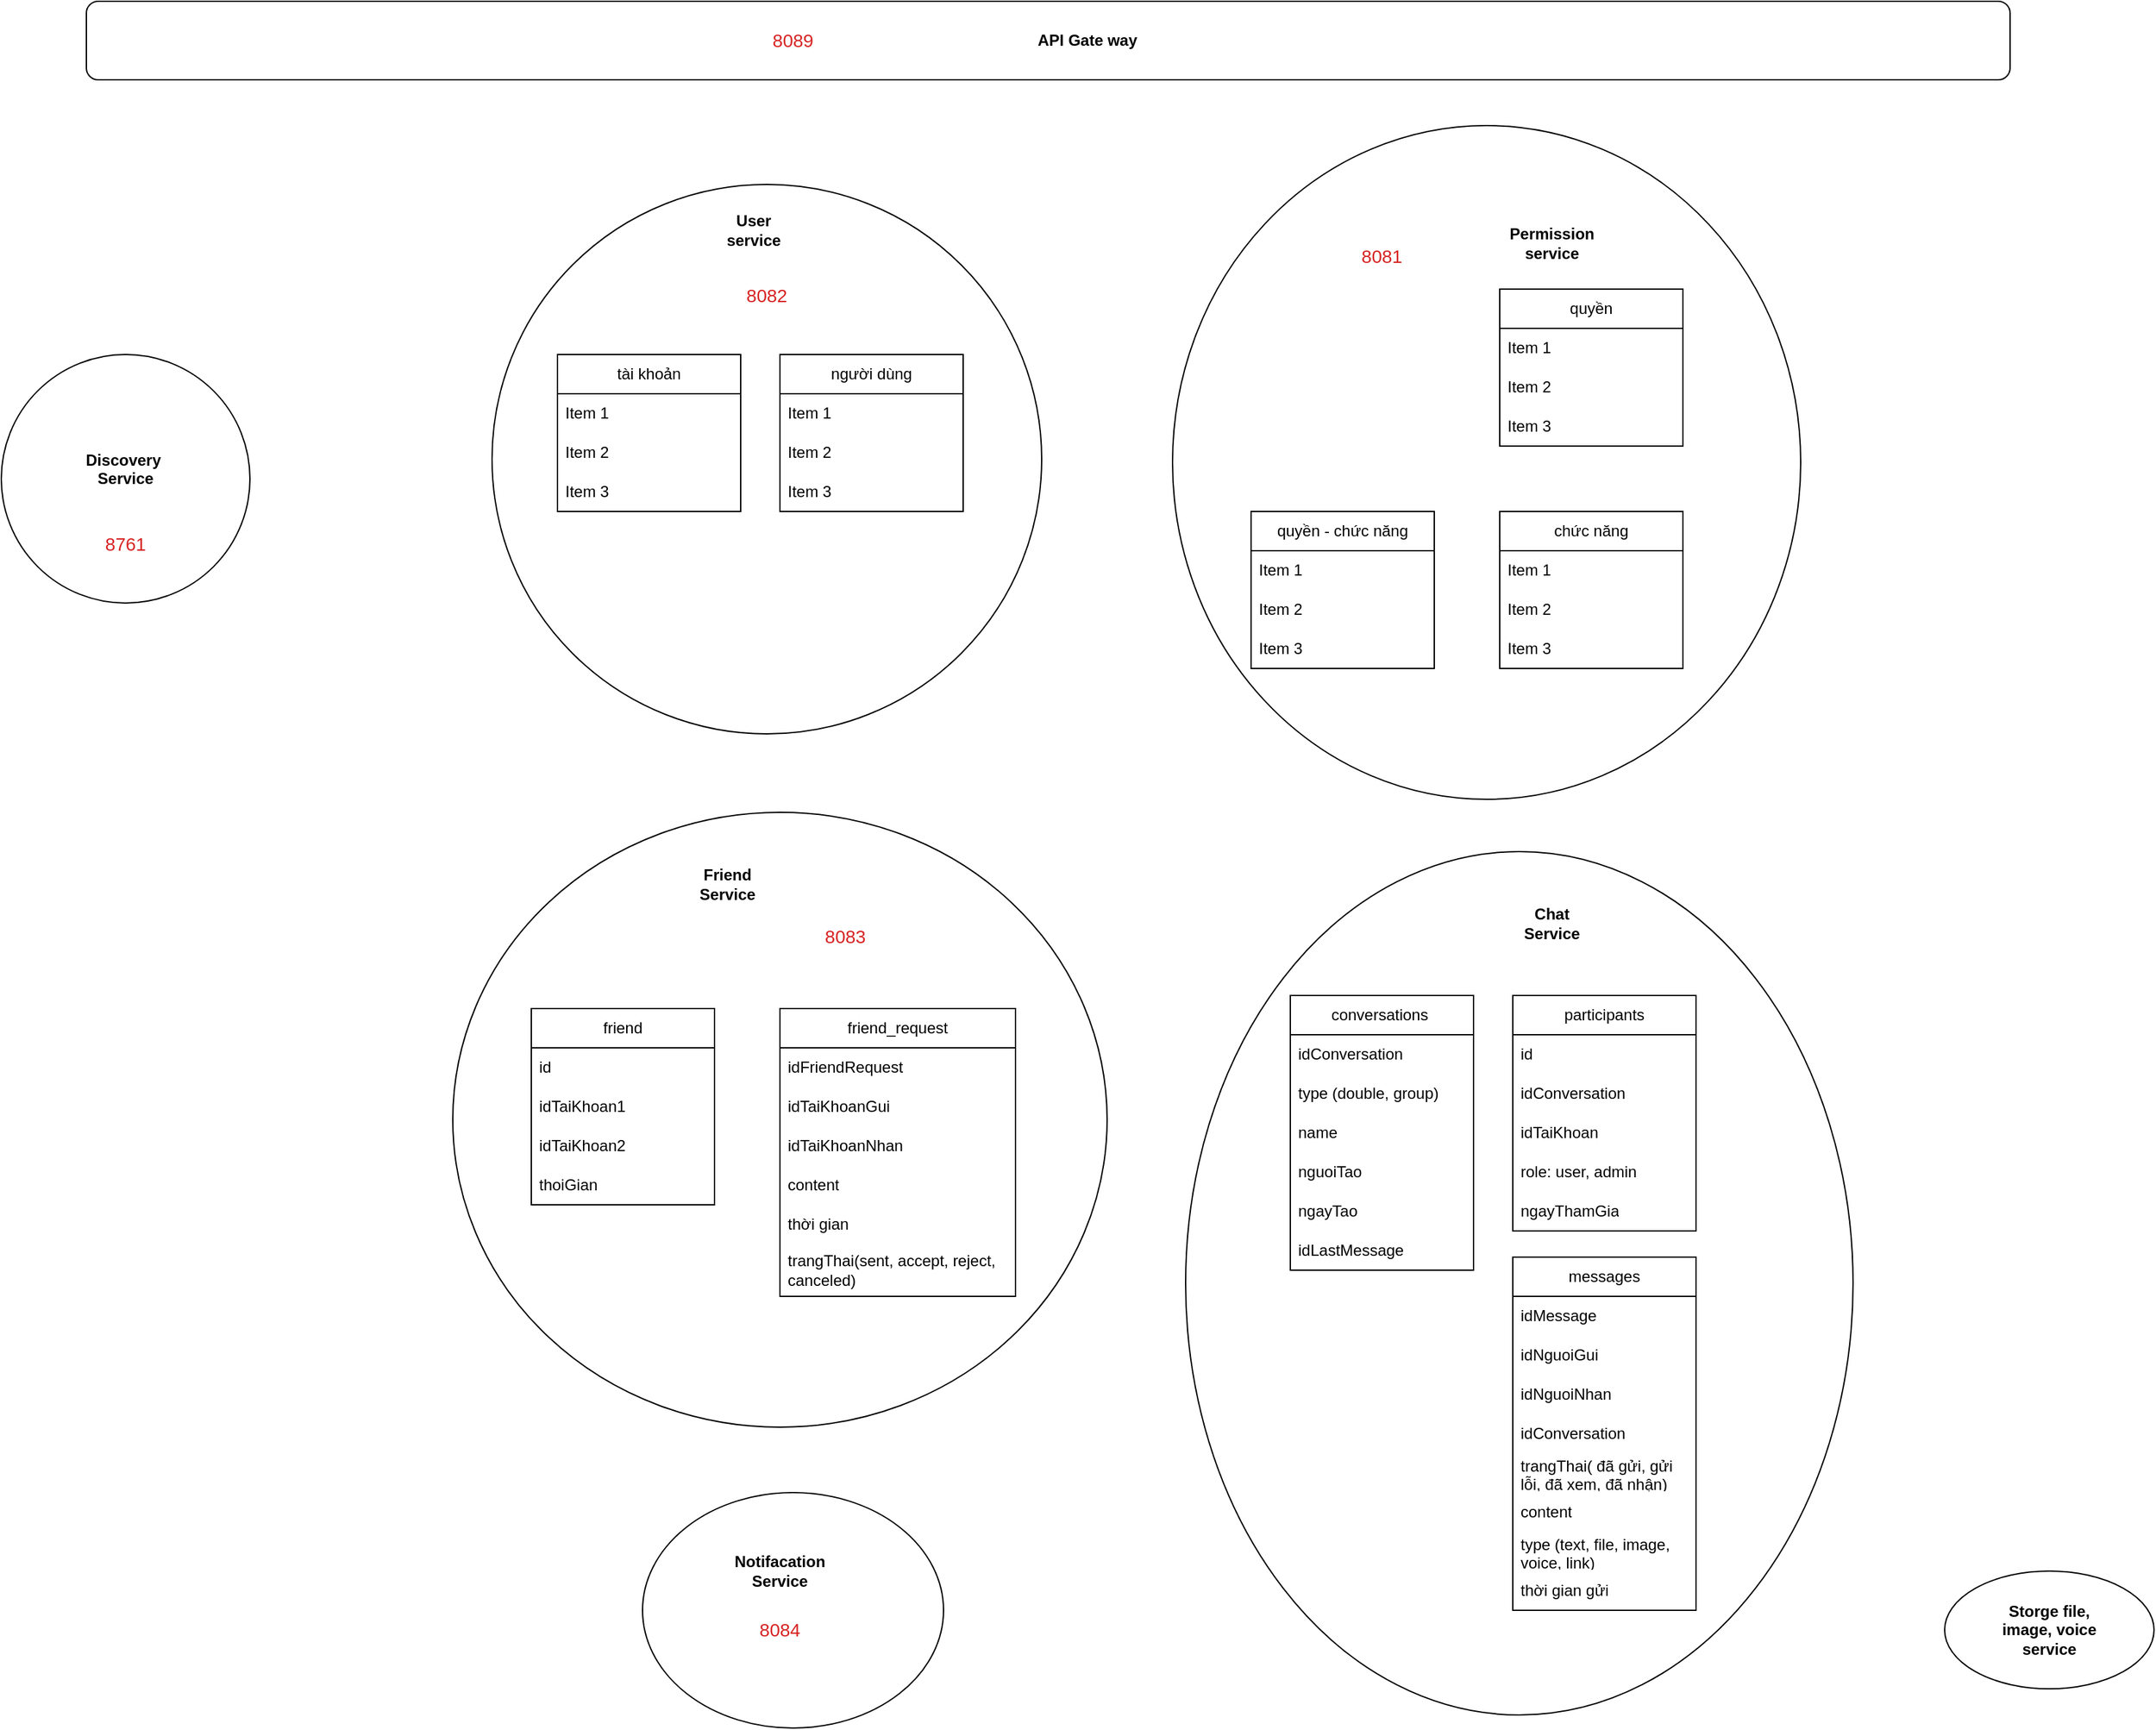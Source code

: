 <mxfile version="24.2.5" type="device">
  <diagram id="C5RBs43oDa-KdzZeNtuy" name="Page-1">
    <mxGraphModel dx="1442" dy="1604" grid="1" gridSize="10" guides="1" tooltips="1" connect="1" arrows="1" fold="1" page="1" pageScale="1" pageWidth="827" pageHeight="1169" math="0" shadow="0">
      <root>
        <mxCell id="WIyWlLk6GJQsqaUBKTNV-0" />
        <mxCell id="WIyWlLk6GJQsqaUBKTNV-1" parent="WIyWlLk6GJQsqaUBKTNV-0" />
        <mxCell id="3oM484eAwY5GXh3V6XB8-62" value="" style="ellipse;whiteSpace=wrap;html=1;" parent="WIyWlLk6GJQsqaUBKTNV-1" vertex="1">
          <mxGeometry x="135" y="950" width="230" height="180" as="geometry" />
        </mxCell>
        <mxCell id="3oM484eAwY5GXh3V6XB8-61" value="" style="ellipse;whiteSpace=wrap;html=1;" parent="WIyWlLk6GJQsqaUBKTNV-1" vertex="1">
          <mxGeometry x="550" y="460" width="510" height="660" as="geometry" />
        </mxCell>
        <mxCell id="3oM484eAwY5GXh3V6XB8-28" value="" style="ellipse;whiteSpace=wrap;html=1;" parent="WIyWlLk6GJQsqaUBKTNV-1" vertex="1">
          <mxGeometry x="-10" y="430" width="500" height="470" as="geometry" />
        </mxCell>
        <mxCell id="3oM484eAwY5GXh3V6XB8-27" value="" style="ellipse;whiteSpace=wrap;html=1;" parent="WIyWlLk6GJQsqaUBKTNV-1" vertex="1">
          <mxGeometry x="540" y="-95" width="480" height="515" as="geometry" />
        </mxCell>
        <mxCell id="kiRXKCbVuzuXbLqqO3X9-21" value="" style="ellipse;whiteSpace=wrap;html=1;aspect=fixed;" parent="WIyWlLk6GJQsqaUBKTNV-1" vertex="1">
          <mxGeometry x="20" y="-50" width="420" height="420" as="geometry" />
        </mxCell>
        <mxCell id="kiRXKCbVuzuXbLqqO3X9-0" value="tài khoản" style="swimlane;fontStyle=0;childLayout=stackLayout;horizontal=1;startSize=30;horizontalStack=0;resizeParent=1;resizeParentMax=0;resizeLast=0;collapsible=1;marginBottom=0;whiteSpace=wrap;html=1;" parent="WIyWlLk6GJQsqaUBKTNV-1" vertex="1">
          <mxGeometry x="70" y="80" width="140" height="120" as="geometry" />
        </mxCell>
        <mxCell id="kiRXKCbVuzuXbLqqO3X9-1" value="Item 1" style="text;strokeColor=none;fillColor=none;align=left;verticalAlign=middle;spacingLeft=4;spacingRight=4;overflow=hidden;points=[[0,0.5],[1,0.5]];portConstraint=eastwest;rotatable=0;whiteSpace=wrap;html=1;" parent="kiRXKCbVuzuXbLqqO3X9-0" vertex="1">
          <mxGeometry y="30" width="140" height="30" as="geometry" />
        </mxCell>
        <mxCell id="kiRXKCbVuzuXbLqqO3X9-2" value="Item 2" style="text;strokeColor=none;fillColor=none;align=left;verticalAlign=middle;spacingLeft=4;spacingRight=4;overflow=hidden;points=[[0,0.5],[1,0.5]];portConstraint=eastwest;rotatable=0;whiteSpace=wrap;html=1;" parent="kiRXKCbVuzuXbLqqO3X9-0" vertex="1">
          <mxGeometry y="60" width="140" height="30" as="geometry" />
        </mxCell>
        <mxCell id="kiRXKCbVuzuXbLqqO3X9-3" value="Item 3" style="text;strokeColor=none;fillColor=none;align=left;verticalAlign=middle;spacingLeft=4;spacingRight=4;overflow=hidden;points=[[0,0.5],[1,0.5]];portConstraint=eastwest;rotatable=0;whiteSpace=wrap;html=1;" parent="kiRXKCbVuzuXbLqqO3X9-0" vertex="1">
          <mxGeometry y="90" width="140" height="30" as="geometry" />
        </mxCell>
        <mxCell id="kiRXKCbVuzuXbLqqO3X9-4" value="người dùng" style="swimlane;fontStyle=0;childLayout=stackLayout;horizontal=1;startSize=30;horizontalStack=0;resizeParent=1;resizeParentMax=0;resizeLast=0;collapsible=1;marginBottom=0;whiteSpace=wrap;html=1;" parent="WIyWlLk6GJQsqaUBKTNV-1" vertex="1">
          <mxGeometry x="240" y="80" width="140" height="120" as="geometry" />
        </mxCell>
        <mxCell id="kiRXKCbVuzuXbLqqO3X9-5" value="Item 1" style="text;strokeColor=none;fillColor=none;align=left;verticalAlign=middle;spacingLeft=4;spacingRight=4;overflow=hidden;points=[[0,0.5],[1,0.5]];portConstraint=eastwest;rotatable=0;whiteSpace=wrap;html=1;" parent="kiRXKCbVuzuXbLqqO3X9-4" vertex="1">
          <mxGeometry y="30" width="140" height="30" as="geometry" />
        </mxCell>
        <mxCell id="kiRXKCbVuzuXbLqqO3X9-6" value="Item 2" style="text;strokeColor=none;fillColor=none;align=left;verticalAlign=middle;spacingLeft=4;spacingRight=4;overflow=hidden;points=[[0,0.5],[1,0.5]];portConstraint=eastwest;rotatable=0;whiteSpace=wrap;html=1;" parent="kiRXKCbVuzuXbLqqO3X9-4" vertex="1">
          <mxGeometry y="60" width="140" height="30" as="geometry" />
        </mxCell>
        <mxCell id="kiRXKCbVuzuXbLqqO3X9-7" value="Item 3" style="text;strokeColor=none;fillColor=none;align=left;verticalAlign=middle;spacingLeft=4;spacingRight=4;overflow=hidden;points=[[0,0.5],[1,0.5]];portConstraint=eastwest;rotatable=0;whiteSpace=wrap;html=1;" parent="kiRXKCbVuzuXbLqqO3X9-4" vertex="1">
          <mxGeometry y="90" width="140" height="30" as="geometry" />
        </mxCell>
        <mxCell id="kiRXKCbVuzuXbLqqO3X9-8" value="quyền" style="swimlane;fontStyle=0;childLayout=stackLayout;horizontal=1;startSize=30;horizontalStack=0;resizeParent=1;resizeParentMax=0;resizeLast=0;collapsible=1;marginBottom=0;whiteSpace=wrap;html=1;" parent="WIyWlLk6GJQsqaUBKTNV-1" vertex="1">
          <mxGeometry x="790" y="30" width="140" height="120" as="geometry" />
        </mxCell>
        <mxCell id="kiRXKCbVuzuXbLqqO3X9-9" value="Item 1" style="text;strokeColor=none;fillColor=none;align=left;verticalAlign=middle;spacingLeft=4;spacingRight=4;overflow=hidden;points=[[0,0.5],[1,0.5]];portConstraint=eastwest;rotatable=0;whiteSpace=wrap;html=1;" parent="kiRXKCbVuzuXbLqqO3X9-8" vertex="1">
          <mxGeometry y="30" width="140" height="30" as="geometry" />
        </mxCell>
        <mxCell id="kiRXKCbVuzuXbLqqO3X9-10" value="Item 2" style="text;strokeColor=none;fillColor=none;align=left;verticalAlign=middle;spacingLeft=4;spacingRight=4;overflow=hidden;points=[[0,0.5],[1,0.5]];portConstraint=eastwest;rotatable=0;whiteSpace=wrap;html=1;" parent="kiRXKCbVuzuXbLqqO3X9-8" vertex="1">
          <mxGeometry y="60" width="140" height="30" as="geometry" />
        </mxCell>
        <mxCell id="kiRXKCbVuzuXbLqqO3X9-11" value="Item 3" style="text;strokeColor=none;fillColor=none;align=left;verticalAlign=middle;spacingLeft=4;spacingRight=4;overflow=hidden;points=[[0,0.5],[1,0.5]];portConstraint=eastwest;rotatable=0;whiteSpace=wrap;html=1;" parent="kiRXKCbVuzuXbLqqO3X9-8" vertex="1">
          <mxGeometry y="90" width="140" height="30" as="geometry" />
        </mxCell>
        <mxCell id="kiRXKCbVuzuXbLqqO3X9-12" value="chức năng" style="swimlane;fontStyle=0;childLayout=stackLayout;horizontal=1;startSize=30;horizontalStack=0;resizeParent=1;resizeParentMax=0;resizeLast=0;collapsible=1;marginBottom=0;whiteSpace=wrap;html=1;" parent="WIyWlLk6GJQsqaUBKTNV-1" vertex="1">
          <mxGeometry x="790" y="200" width="140" height="120" as="geometry" />
        </mxCell>
        <mxCell id="kiRXKCbVuzuXbLqqO3X9-13" value="Item 1" style="text;strokeColor=none;fillColor=none;align=left;verticalAlign=middle;spacingLeft=4;spacingRight=4;overflow=hidden;points=[[0,0.5],[1,0.5]];portConstraint=eastwest;rotatable=0;whiteSpace=wrap;html=1;" parent="kiRXKCbVuzuXbLqqO3X9-12" vertex="1">
          <mxGeometry y="30" width="140" height="30" as="geometry" />
        </mxCell>
        <mxCell id="kiRXKCbVuzuXbLqqO3X9-14" value="Item 2" style="text;strokeColor=none;fillColor=none;align=left;verticalAlign=middle;spacingLeft=4;spacingRight=4;overflow=hidden;points=[[0,0.5],[1,0.5]];portConstraint=eastwest;rotatable=0;whiteSpace=wrap;html=1;" parent="kiRXKCbVuzuXbLqqO3X9-12" vertex="1">
          <mxGeometry y="60" width="140" height="30" as="geometry" />
        </mxCell>
        <mxCell id="kiRXKCbVuzuXbLqqO3X9-15" value="Item 3" style="text;strokeColor=none;fillColor=none;align=left;verticalAlign=middle;spacingLeft=4;spacingRight=4;overflow=hidden;points=[[0,0.5],[1,0.5]];portConstraint=eastwest;rotatable=0;whiteSpace=wrap;html=1;" parent="kiRXKCbVuzuXbLqqO3X9-12" vertex="1">
          <mxGeometry y="90" width="140" height="30" as="geometry" />
        </mxCell>
        <mxCell id="kiRXKCbVuzuXbLqqO3X9-16" value="quyền - chức năng" style="swimlane;fontStyle=0;childLayout=stackLayout;horizontal=1;startSize=30;horizontalStack=0;resizeParent=1;resizeParentMax=0;resizeLast=0;collapsible=1;marginBottom=0;whiteSpace=wrap;html=1;" parent="WIyWlLk6GJQsqaUBKTNV-1" vertex="1">
          <mxGeometry x="600" y="200" width="140" height="120" as="geometry" />
        </mxCell>
        <mxCell id="kiRXKCbVuzuXbLqqO3X9-17" value="Item 1" style="text;strokeColor=none;fillColor=none;align=left;verticalAlign=middle;spacingLeft=4;spacingRight=4;overflow=hidden;points=[[0,0.5],[1,0.5]];portConstraint=eastwest;rotatable=0;whiteSpace=wrap;html=1;" parent="kiRXKCbVuzuXbLqqO3X9-16" vertex="1">
          <mxGeometry y="30" width="140" height="30" as="geometry" />
        </mxCell>
        <mxCell id="kiRXKCbVuzuXbLqqO3X9-18" value="Item 2" style="text;strokeColor=none;fillColor=none;align=left;verticalAlign=middle;spacingLeft=4;spacingRight=4;overflow=hidden;points=[[0,0.5],[1,0.5]];portConstraint=eastwest;rotatable=0;whiteSpace=wrap;html=1;" parent="kiRXKCbVuzuXbLqqO3X9-16" vertex="1">
          <mxGeometry y="60" width="140" height="30" as="geometry" />
        </mxCell>
        <mxCell id="kiRXKCbVuzuXbLqqO3X9-19" value="Item 3" style="text;strokeColor=none;fillColor=none;align=left;verticalAlign=middle;spacingLeft=4;spacingRight=4;overflow=hidden;points=[[0,0.5],[1,0.5]];portConstraint=eastwest;rotatable=0;whiteSpace=wrap;html=1;" parent="kiRXKCbVuzuXbLqqO3X9-16" vertex="1">
          <mxGeometry y="90" width="140" height="30" as="geometry" />
        </mxCell>
        <mxCell id="3oM484eAwY5GXh3V6XB8-0" value="User service" style="text;html=1;align=center;verticalAlign=middle;whiteSpace=wrap;rounded=0;fontStyle=1" parent="WIyWlLk6GJQsqaUBKTNV-1" vertex="1">
          <mxGeometry x="190" y="-30" width="60" height="30" as="geometry" />
        </mxCell>
        <mxCell id="3oM484eAwY5GXh3V6XB8-1" value="Permission service" style="text;html=1;align=center;verticalAlign=middle;whiteSpace=wrap;rounded=0;fontStyle=1" parent="WIyWlLk6GJQsqaUBKTNV-1" vertex="1">
          <mxGeometry x="800" y="-20" width="60" height="30" as="geometry" />
        </mxCell>
        <mxCell id="3oM484eAwY5GXh3V6XB8-6" value="friend" style="swimlane;fontStyle=0;childLayout=stackLayout;horizontal=1;startSize=30;horizontalStack=0;resizeParent=1;resizeParentMax=0;resizeLast=0;collapsible=1;marginBottom=0;whiteSpace=wrap;html=1;" parent="WIyWlLk6GJQsqaUBKTNV-1" vertex="1">
          <mxGeometry x="50" y="580" width="140" height="150" as="geometry" />
        </mxCell>
        <mxCell id="3oM484eAwY5GXh3V6XB8-7" value="id" style="text;strokeColor=none;fillColor=none;align=left;verticalAlign=middle;spacingLeft=4;spacingRight=4;overflow=hidden;points=[[0,0.5],[1,0.5]];portConstraint=eastwest;rotatable=0;whiteSpace=wrap;html=1;" parent="3oM484eAwY5GXh3V6XB8-6" vertex="1">
          <mxGeometry y="30" width="140" height="30" as="geometry" />
        </mxCell>
        <mxCell id="3oM484eAwY5GXh3V6XB8-8" value="idTaiKhoan1" style="text;strokeColor=none;fillColor=none;align=left;verticalAlign=middle;spacingLeft=4;spacingRight=4;overflow=hidden;points=[[0,0.5],[1,0.5]];portConstraint=eastwest;rotatable=0;whiteSpace=wrap;html=1;" parent="3oM484eAwY5GXh3V6XB8-6" vertex="1">
          <mxGeometry y="60" width="140" height="30" as="geometry" />
        </mxCell>
        <mxCell id="OttoER8z843Dj2op8YTk-4" value="idTaiKhoan2" style="text;strokeColor=none;fillColor=none;align=left;verticalAlign=middle;spacingLeft=4;spacingRight=4;overflow=hidden;points=[[0,0.5],[1,0.5]];portConstraint=eastwest;rotatable=0;whiteSpace=wrap;html=1;" parent="3oM484eAwY5GXh3V6XB8-6" vertex="1">
          <mxGeometry y="90" width="140" height="30" as="geometry" />
        </mxCell>
        <mxCell id="3oM484eAwY5GXh3V6XB8-9" value="thoiGian" style="text;strokeColor=none;fillColor=none;align=left;verticalAlign=middle;spacingLeft=4;spacingRight=4;overflow=hidden;points=[[0,0.5],[1,0.5]];portConstraint=eastwest;rotatable=0;whiteSpace=wrap;html=1;" parent="3oM484eAwY5GXh3V6XB8-6" vertex="1">
          <mxGeometry y="120" width="140" height="30" as="geometry" />
        </mxCell>
        <mxCell id="3oM484eAwY5GXh3V6XB8-10" value="friend_request" style="swimlane;fontStyle=0;childLayout=stackLayout;horizontal=1;startSize=30;horizontalStack=0;resizeParent=1;resizeParentMax=0;resizeLast=0;collapsible=1;marginBottom=0;whiteSpace=wrap;html=1;" parent="WIyWlLk6GJQsqaUBKTNV-1" vertex="1">
          <mxGeometry x="240" y="580" width="180" height="220" as="geometry" />
        </mxCell>
        <mxCell id="3oM484eAwY5GXh3V6XB8-11" value="idFriendRequest" style="text;strokeColor=none;fillColor=none;align=left;verticalAlign=middle;spacingLeft=4;spacingRight=4;overflow=hidden;points=[[0,0.5],[1,0.5]];portConstraint=eastwest;rotatable=0;whiteSpace=wrap;html=1;" parent="3oM484eAwY5GXh3V6XB8-10" vertex="1">
          <mxGeometry y="30" width="180" height="30" as="geometry" />
        </mxCell>
        <mxCell id="3oM484eAwY5GXh3V6XB8-12" value="idTaiKhoanGui" style="text;strokeColor=none;fillColor=none;align=left;verticalAlign=middle;spacingLeft=4;spacingRight=4;overflow=hidden;points=[[0,0.5],[1,0.5]];portConstraint=eastwest;rotatable=0;whiteSpace=wrap;html=1;" parent="3oM484eAwY5GXh3V6XB8-10" vertex="1">
          <mxGeometry y="60" width="180" height="30" as="geometry" />
        </mxCell>
        <mxCell id="3oM484eAwY5GXh3V6XB8-13" value="idTaiKhoanNhan" style="text;strokeColor=none;fillColor=none;align=left;verticalAlign=middle;spacingLeft=4;spacingRight=4;overflow=hidden;points=[[0,0.5],[1,0.5]];portConstraint=eastwest;rotatable=0;whiteSpace=wrap;html=1;" parent="3oM484eAwY5GXh3V6XB8-10" vertex="1">
          <mxGeometry y="90" width="180" height="30" as="geometry" />
        </mxCell>
        <mxCell id="3oM484eAwY5GXh3V6XB8-17" value="content" style="text;strokeColor=none;fillColor=none;align=left;verticalAlign=middle;spacingLeft=4;spacingRight=4;overflow=hidden;points=[[0,0.5],[1,0.5]];portConstraint=eastwest;rotatable=0;whiteSpace=wrap;html=1;" parent="3oM484eAwY5GXh3V6XB8-10" vertex="1">
          <mxGeometry y="120" width="180" height="30" as="geometry" />
        </mxCell>
        <mxCell id="3oM484eAwY5GXh3V6XB8-18" value="thời gian" style="text;strokeColor=none;fillColor=none;align=left;verticalAlign=middle;spacingLeft=4;spacingRight=4;overflow=hidden;points=[[0,0.5],[1,0.5]];portConstraint=eastwest;rotatable=0;whiteSpace=wrap;html=1;" parent="3oM484eAwY5GXh3V6XB8-10" vertex="1">
          <mxGeometry y="150" width="180" height="30" as="geometry" />
        </mxCell>
        <mxCell id="3oM484eAwY5GXh3V6XB8-15" value="trangThai(sent, accept, reject, canceled)" style="text;strokeColor=none;fillColor=none;align=left;verticalAlign=middle;spacingLeft=4;spacingRight=4;overflow=hidden;points=[[0,0.5],[1,0.5]];portConstraint=eastwest;rotatable=0;whiteSpace=wrap;html=1;" parent="3oM484eAwY5GXh3V6XB8-10" vertex="1">
          <mxGeometry y="180" width="180" height="40" as="geometry" />
        </mxCell>
        <mxCell id="3oM484eAwY5GXh3V6XB8-14" value="Friend Service" style="text;html=1;align=center;verticalAlign=middle;whiteSpace=wrap;rounded=0;fontStyle=1" parent="WIyWlLk6GJQsqaUBKTNV-1" vertex="1">
          <mxGeometry x="170" y="470" width="60" height="30" as="geometry" />
        </mxCell>
        <mxCell id="3oM484eAwY5GXh3V6XB8-21" value="Chat Service" style="text;html=1;align=center;verticalAlign=middle;whiteSpace=wrap;rounded=0;fontStyle=1" parent="WIyWlLk6GJQsqaUBKTNV-1" vertex="1">
          <mxGeometry x="800" y="500" width="60" height="30" as="geometry" />
        </mxCell>
        <mxCell id="3oM484eAwY5GXh3V6XB8-22" value="" style="rounded=1;whiteSpace=wrap;html=1;" parent="WIyWlLk6GJQsqaUBKTNV-1" vertex="1">
          <mxGeometry x="-290" y="-190" width="1470" height="60" as="geometry" />
        </mxCell>
        <mxCell id="3oM484eAwY5GXh3V6XB8-23" value="" style="ellipse;whiteSpace=wrap;html=1;aspect=fixed;" parent="WIyWlLk6GJQsqaUBKTNV-1" vertex="1">
          <mxGeometry x="-355" y="80" width="190" height="190" as="geometry" />
        </mxCell>
        <mxCell id="3oM484eAwY5GXh3V6XB8-24" value="Discovery&amp;nbsp;&lt;div&gt;Service&lt;/div&gt;&lt;div&gt;&lt;br&gt;&lt;/div&gt;" style="text;html=1;align=center;verticalAlign=middle;whiteSpace=wrap;rounded=0;fontStyle=1" parent="WIyWlLk6GJQsqaUBKTNV-1" vertex="1">
          <mxGeometry x="-300" y="160" width="80" height="30" as="geometry" />
        </mxCell>
        <mxCell id="3oM484eAwY5GXh3V6XB8-26" value="API Gate way" style="text;html=1;align=center;verticalAlign=middle;whiteSpace=wrap;rounded=0;fontStyle=1" parent="WIyWlLk6GJQsqaUBKTNV-1" vertex="1">
          <mxGeometry x="370" y="-175" width="210" height="30" as="geometry" />
        </mxCell>
        <mxCell id="3oM484eAwY5GXh3V6XB8-31" value="conversations&amp;nbsp;" style="swimlane;fontStyle=0;childLayout=stackLayout;horizontal=1;startSize=30;horizontalStack=0;resizeParent=1;resizeParentMax=0;resizeLast=0;collapsible=1;marginBottom=0;whiteSpace=wrap;html=1;" parent="WIyWlLk6GJQsqaUBKTNV-1" vertex="1">
          <mxGeometry x="630" y="570" width="140" height="210" as="geometry" />
        </mxCell>
        <mxCell id="3oM484eAwY5GXh3V6XB8-32" value="idC&lt;span style=&quot;text-align: center;&quot;&gt;onversation&lt;/span&gt;" style="text;strokeColor=none;fillColor=none;align=left;verticalAlign=middle;spacingLeft=4;spacingRight=4;overflow=hidden;points=[[0,0.5],[1,0.5]];portConstraint=eastwest;rotatable=0;whiteSpace=wrap;html=1;" parent="3oM484eAwY5GXh3V6XB8-31" vertex="1">
          <mxGeometry y="30" width="140" height="30" as="geometry" />
        </mxCell>
        <mxCell id="3oM484eAwY5GXh3V6XB8-33" value="type (double, group)" style="text;strokeColor=none;fillColor=none;align=left;verticalAlign=middle;spacingLeft=4;spacingRight=4;overflow=hidden;points=[[0,0.5],[1,0.5]];portConstraint=eastwest;rotatable=0;whiteSpace=wrap;html=1;" parent="3oM484eAwY5GXh3V6XB8-31" vertex="1">
          <mxGeometry y="60" width="140" height="30" as="geometry" />
        </mxCell>
        <mxCell id="3oM484eAwY5GXh3V6XB8-34" value="name" style="text;strokeColor=none;fillColor=none;align=left;verticalAlign=middle;spacingLeft=4;spacingRight=4;overflow=hidden;points=[[0,0.5],[1,0.5]];portConstraint=eastwest;rotatable=0;whiteSpace=wrap;html=1;" parent="3oM484eAwY5GXh3V6XB8-31" vertex="1">
          <mxGeometry y="90" width="140" height="30" as="geometry" />
        </mxCell>
        <mxCell id="3oM484eAwY5GXh3V6XB8-48" value="nguoiTao" style="text;strokeColor=none;fillColor=none;align=left;verticalAlign=middle;spacingLeft=4;spacingRight=4;overflow=hidden;points=[[0,0.5],[1,0.5]];portConstraint=eastwest;rotatable=0;whiteSpace=wrap;html=1;" parent="3oM484eAwY5GXh3V6XB8-31" vertex="1">
          <mxGeometry y="120" width="140" height="30" as="geometry" />
        </mxCell>
        <mxCell id="3oM484eAwY5GXh3V6XB8-50" value="ngayTao" style="text;strokeColor=none;fillColor=none;align=left;verticalAlign=middle;spacingLeft=4;spacingRight=4;overflow=hidden;points=[[0,0.5],[1,0.5]];portConstraint=eastwest;rotatable=0;whiteSpace=wrap;html=1;" parent="3oM484eAwY5GXh3V6XB8-31" vertex="1">
          <mxGeometry y="150" width="140" height="30" as="geometry" />
        </mxCell>
        <mxCell id="3oM484eAwY5GXh3V6XB8-49" value="idLastMessage" style="text;strokeColor=none;fillColor=none;align=left;verticalAlign=middle;spacingLeft=4;spacingRight=4;overflow=hidden;points=[[0,0.5],[1,0.5]];portConstraint=eastwest;rotatable=0;whiteSpace=wrap;html=1;" parent="3oM484eAwY5GXh3V6XB8-31" vertex="1">
          <mxGeometry y="180" width="140" height="30" as="geometry" />
        </mxCell>
        <mxCell id="3oM484eAwY5GXh3V6XB8-35" value="Notifacation Service" style="text;html=1;align=center;verticalAlign=middle;whiteSpace=wrap;rounded=0;fontStyle=1" parent="WIyWlLk6GJQsqaUBKTNV-1" vertex="1">
          <mxGeometry x="210" y="995" width="60" height="30" as="geometry" />
        </mxCell>
        <mxCell id="3oM484eAwY5GXh3V6XB8-40" value="participants" style="swimlane;fontStyle=0;childLayout=stackLayout;horizontal=1;startSize=30;horizontalStack=0;resizeParent=1;resizeParentMax=0;resizeLast=0;collapsible=1;marginBottom=0;whiteSpace=wrap;html=1;" parent="WIyWlLk6GJQsqaUBKTNV-1" vertex="1">
          <mxGeometry x="800" y="570" width="140" height="180" as="geometry" />
        </mxCell>
        <mxCell id="3oM484eAwY5GXh3V6XB8-41" value="id" style="text;strokeColor=none;fillColor=none;align=left;verticalAlign=middle;spacingLeft=4;spacingRight=4;overflow=hidden;points=[[0,0.5],[1,0.5]];portConstraint=eastwest;rotatable=0;whiteSpace=wrap;html=1;" parent="3oM484eAwY5GXh3V6XB8-40" vertex="1">
          <mxGeometry y="30" width="140" height="30" as="geometry" />
        </mxCell>
        <mxCell id="3oM484eAwY5GXh3V6XB8-43" value="idConversation" style="text;strokeColor=none;fillColor=none;align=left;verticalAlign=middle;spacingLeft=4;spacingRight=4;overflow=hidden;points=[[0,0.5],[1,0.5]];portConstraint=eastwest;rotatable=0;whiteSpace=wrap;html=1;" parent="3oM484eAwY5GXh3V6XB8-40" vertex="1">
          <mxGeometry y="60" width="140" height="30" as="geometry" />
        </mxCell>
        <mxCell id="3oM484eAwY5GXh3V6XB8-51" value="idTaiKhoan" style="text;strokeColor=none;fillColor=none;align=left;verticalAlign=middle;spacingLeft=4;spacingRight=4;overflow=hidden;points=[[0,0.5],[1,0.5]];portConstraint=eastwest;rotatable=0;whiteSpace=wrap;html=1;" parent="3oM484eAwY5GXh3V6XB8-40" vertex="1">
          <mxGeometry y="90" width="140" height="30" as="geometry" />
        </mxCell>
        <mxCell id="3oM484eAwY5GXh3V6XB8-53" value="role: user, admin" style="text;strokeColor=none;fillColor=none;align=left;verticalAlign=middle;spacingLeft=4;spacingRight=4;overflow=hidden;points=[[0,0.5],[1,0.5]];portConstraint=eastwest;rotatable=0;whiteSpace=wrap;html=1;" parent="3oM484eAwY5GXh3V6XB8-40" vertex="1">
          <mxGeometry y="120" width="140" height="30" as="geometry" />
        </mxCell>
        <mxCell id="3oM484eAwY5GXh3V6XB8-52" value="ngayThamGia" style="text;strokeColor=none;fillColor=none;align=left;verticalAlign=middle;spacingLeft=4;spacingRight=4;overflow=hidden;points=[[0,0.5],[1,0.5]];portConstraint=eastwest;rotatable=0;whiteSpace=wrap;html=1;" parent="3oM484eAwY5GXh3V6XB8-40" vertex="1">
          <mxGeometry y="150" width="140" height="30" as="geometry" />
        </mxCell>
        <mxCell id="3oM484eAwY5GXh3V6XB8-44" value="messages" style="swimlane;fontStyle=0;childLayout=stackLayout;horizontal=1;startSize=30;horizontalStack=0;resizeParent=1;resizeParentMax=0;resizeLast=0;collapsible=1;marginBottom=0;whiteSpace=wrap;html=1;" parent="WIyWlLk6GJQsqaUBKTNV-1" vertex="1">
          <mxGeometry x="800" y="770" width="140" height="270" as="geometry" />
        </mxCell>
        <mxCell id="3oM484eAwY5GXh3V6XB8-45" value="idMessage" style="text;strokeColor=none;fillColor=none;align=left;verticalAlign=middle;spacingLeft=4;spacingRight=4;overflow=hidden;points=[[0,0.5],[1,0.5]];portConstraint=eastwest;rotatable=0;whiteSpace=wrap;html=1;" parent="3oM484eAwY5GXh3V6XB8-44" vertex="1">
          <mxGeometry y="30" width="140" height="30" as="geometry" />
        </mxCell>
        <mxCell id="3oM484eAwY5GXh3V6XB8-46" value="idNguoiGui" style="text;strokeColor=none;fillColor=none;align=left;verticalAlign=middle;spacingLeft=4;spacingRight=4;overflow=hidden;points=[[0,0.5],[1,0.5]];portConstraint=eastwest;rotatable=0;whiteSpace=wrap;html=1;" parent="3oM484eAwY5GXh3V6XB8-44" vertex="1">
          <mxGeometry y="60" width="140" height="30" as="geometry" />
        </mxCell>
        <mxCell id="3oM484eAwY5GXh3V6XB8-47" value="idNguoiNhan" style="text;strokeColor=none;fillColor=none;align=left;verticalAlign=middle;spacingLeft=4;spacingRight=4;overflow=hidden;points=[[0,0.5],[1,0.5]];portConstraint=eastwest;rotatable=0;whiteSpace=wrap;html=1;" parent="3oM484eAwY5GXh3V6XB8-44" vertex="1">
          <mxGeometry y="90" width="140" height="30" as="geometry" />
        </mxCell>
        <mxCell id="3oM484eAwY5GXh3V6XB8-55" value="idConversation" style="text;strokeColor=none;fillColor=none;align=left;verticalAlign=middle;spacingLeft=4;spacingRight=4;overflow=hidden;points=[[0,0.5],[1,0.5]];portConstraint=eastwest;rotatable=0;whiteSpace=wrap;html=1;" parent="3oM484eAwY5GXh3V6XB8-44" vertex="1">
          <mxGeometry y="120" width="140" height="30" as="geometry" />
        </mxCell>
        <mxCell id="3oM484eAwY5GXh3V6XB8-57" value="trangThai( đã gửi, gửi lỗi, đã xem, đã nhận)" style="text;strokeColor=none;fillColor=none;align=left;verticalAlign=middle;spacingLeft=4;spacingRight=4;overflow=hidden;points=[[0,0.5],[1,0.5]];portConstraint=eastwest;rotatable=0;whiteSpace=wrap;html=1;" parent="3oM484eAwY5GXh3V6XB8-44" vertex="1">
          <mxGeometry y="150" width="140" height="30" as="geometry" />
        </mxCell>
        <mxCell id="3oM484eAwY5GXh3V6XB8-56" value="content" style="text;strokeColor=none;fillColor=none;align=left;verticalAlign=middle;spacingLeft=4;spacingRight=4;overflow=hidden;points=[[0,0.5],[1,0.5]];portConstraint=eastwest;rotatable=0;whiteSpace=wrap;html=1;" parent="3oM484eAwY5GXh3V6XB8-44" vertex="1">
          <mxGeometry y="180" width="140" height="30" as="geometry" />
        </mxCell>
        <mxCell id="3oM484eAwY5GXh3V6XB8-59" value="type (text, file, image, voice, link)" style="text;strokeColor=none;fillColor=none;align=left;verticalAlign=middle;spacingLeft=4;spacingRight=4;overflow=hidden;points=[[0,0.5],[1,0.5]];portConstraint=eastwest;rotatable=0;whiteSpace=wrap;html=1;" parent="3oM484eAwY5GXh3V6XB8-44" vertex="1">
          <mxGeometry y="210" width="140" height="30" as="geometry" />
        </mxCell>
        <mxCell id="3oM484eAwY5GXh3V6XB8-60" value="thời gian gửi" style="text;strokeColor=none;fillColor=none;align=left;verticalAlign=middle;spacingLeft=4;spacingRight=4;overflow=hidden;points=[[0,0.5],[1,0.5]];portConstraint=eastwest;rotatable=0;whiteSpace=wrap;html=1;" parent="3oM484eAwY5GXh3V6XB8-44" vertex="1">
          <mxGeometry y="240" width="140" height="30" as="geometry" />
        </mxCell>
        <mxCell id="3oM484eAwY5GXh3V6XB8-64" value="" style="ellipse;whiteSpace=wrap;html=1;" parent="WIyWlLk6GJQsqaUBKTNV-1" vertex="1">
          <mxGeometry x="1130" y="1010" width="160" height="90" as="geometry" />
        </mxCell>
        <mxCell id="3oM484eAwY5GXh3V6XB8-65" value="Storge file, image, voice service" style="text;html=1;align=center;verticalAlign=middle;whiteSpace=wrap;rounded=0;fontStyle=1" parent="WIyWlLk6GJQsqaUBKTNV-1" vertex="1">
          <mxGeometry x="1160" y="1040" width="100" height="30" as="geometry" />
        </mxCell>
        <mxCell id="OttoER8z843Dj2op8YTk-0" value="8761" style="text;html=1;align=center;verticalAlign=middle;whiteSpace=wrap;rounded=0;fontColor=#d72323;fontSize=14;" parent="WIyWlLk6GJQsqaUBKTNV-1" vertex="1">
          <mxGeometry x="-290" y="210" width="60" height="30" as="geometry" />
        </mxCell>
        <mxCell id="OttoER8z843Dj2op8YTk-1" value="8089" style="text;html=1;align=center;verticalAlign=middle;whiteSpace=wrap;rounded=0;fontColor=#d72323;fontSize=14;" parent="WIyWlLk6GJQsqaUBKTNV-1" vertex="1">
          <mxGeometry x="220" y="-175" width="60" height="30" as="geometry" />
        </mxCell>
        <mxCell id="OttoER8z843Dj2op8YTk-2" value="8081" style="text;html=1;align=center;verticalAlign=middle;whiteSpace=wrap;rounded=0;fontColor=#d72323;fontSize=14;" parent="WIyWlLk6GJQsqaUBKTNV-1" vertex="1">
          <mxGeometry x="670" y="-10" width="60" height="30" as="geometry" />
        </mxCell>
        <mxCell id="OttoER8z843Dj2op8YTk-3" value="8082" style="text;html=1;align=center;verticalAlign=middle;whiteSpace=wrap;rounded=0;fontColor=#d72323;fontSize=14;" parent="WIyWlLk6GJQsqaUBKTNV-1" vertex="1">
          <mxGeometry x="200" y="20" width="60" height="30" as="geometry" />
        </mxCell>
        <mxCell id="G8BUN6yI35Kpbea68Jq8-0" value="8083" style="text;html=1;align=center;verticalAlign=middle;whiteSpace=wrap;rounded=0;fontColor=#d72323;fontSize=14;" parent="WIyWlLk6GJQsqaUBKTNV-1" vertex="1">
          <mxGeometry x="260" y="510" width="60" height="30" as="geometry" />
        </mxCell>
        <mxCell id="At4BkWfr3PSf2swp9Vf5-0" value="8084" style="text;html=1;align=center;verticalAlign=middle;whiteSpace=wrap;rounded=0;fontColor=#d72323;fontSize=14;" vertex="1" parent="WIyWlLk6GJQsqaUBKTNV-1">
          <mxGeometry x="210" y="1040" width="60" height="30" as="geometry" />
        </mxCell>
      </root>
    </mxGraphModel>
  </diagram>
</mxfile>
